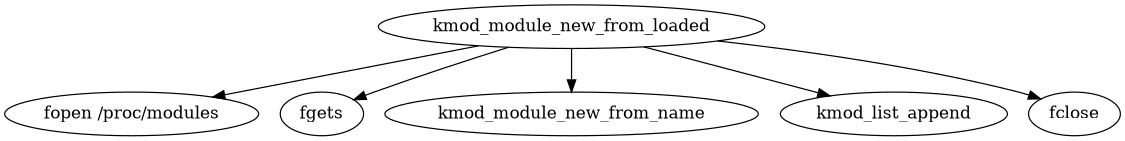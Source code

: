 digraph G
{
	size = "7.5 7.5"
	kmod_module_new_from_loaded -> "fopen /proc/modules"
	kmod_module_new_from_loaded -> "fgets"
	kmod_module_new_from_loaded -> "kmod_module_new_from_name"
	kmod_module_new_from_loaded -> "kmod_list_append"
	kmod_module_new_from_loaded -> "fclose"
}


